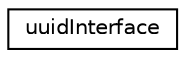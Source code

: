digraph "Graphical Class Hierarchy"
{
  edge [fontname="Helvetica",fontsize="10",labelfontname="Helvetica",labelfontsize="10"];
  node [fontname="Helvetica",fontsize="10",shape=record];
  rankdir="LR";
  Node1 [label="uuidInterface",height=0.2,width=0.4,color="black", fillcolor="white", style="filled",URL="$classuuidInterface.html",tooltip="UUID Admin. "];
}
